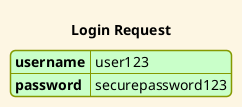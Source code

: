 @startjson
title Login Request
!theme sunlust

{
  "username": "user123",
  "password": "securepassword123"
}
@endjson

